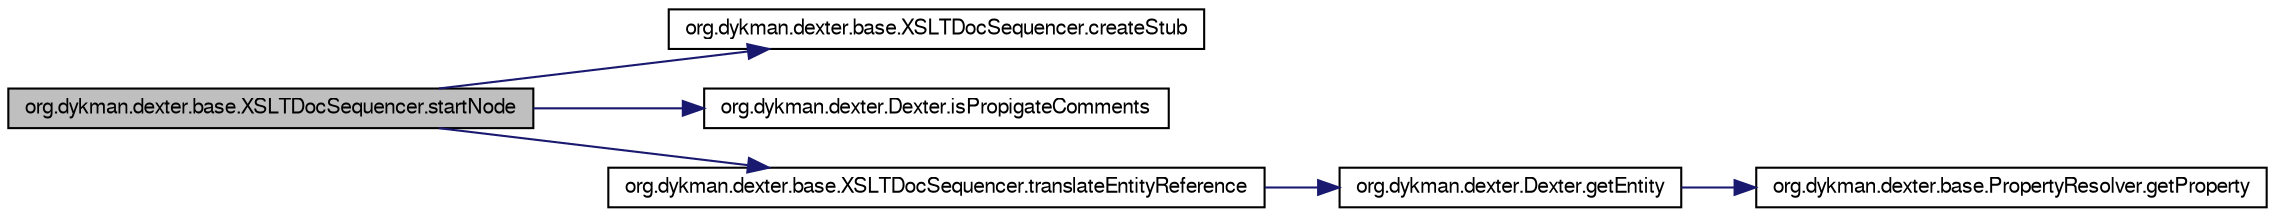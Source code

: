 digraph G
{
  bgcolor="transparent";
  edge [fontname="FreeSans",fontsize=10,labelfontname="FreeSans",labelfontsize=10];
  node [fontname="FreeSans",fontsize=10,shape=record];
  rankdir=LR;
  Node1 [label="org.dykman.dexter.base.XSLTDocSequencer.startNode",height=0.2,width=0.4,color="black", fillcolor="grey75", style="filled" fontcolor="black"];
  Node1 -> Node2 [color="midnightblue",fontsize=10,style="solid",fontname="FreeSans"];
  Node2 [label="org.dykman.dexter.base.XSLTDocSequencer.createStub",height=0.2,width=0.4,color="black",URL="$classorg_1_1dykman_1_1dexter_1_1base_1_1XSLTDocSequencer.html#720e40aad7a495517de5a35777998dc6"];
  Node1 -> Node3 [color="midnightblue",fontsize=10,style="solid",fontname="FreeSans"];
  Node3 [label="org.dykman.dexter.Dexter.isPropigateComments",height=0.2,width=0.4,color="black",URL="$classorg_1_1dykman_1_1dexter_1_1Dexter.html#42ada2706a595eaaca8efd7b49d98caa"];
  Node1 -> Node4 [color="midnightblue",fontsize=10,style="solid",fontname="FreeSans"];
  Node4 [label="org.dykman.dexter.base.XSLTDocSequencer.translateEntityReference",height=0.2,width=0.4,color="black",URL="$classorg_1_1dykman_1_1dexter_1_1base_1_1XSLTDocSequencer.html#056bb243e34ed929bb1d9f6f3f152392"];
  Node4 -> Node5 [color="midnightblue",fontsize=10,style="solid",fontname="FreeSans"];
  Node5 [label="org.dykman.dexter.Dexter.getEntity",height=0.2,width=0.4,color="black",URL="$classorg_1_1dykman_1_1dexter_1_1Dexter.html#b4bdc3eb74de8dd3e3654e61abef3d2e"];
  Node5 -> Node6 [color="midnightblue",fontsize=10,style="solid",fontname="FreeSans"];
  Node6 [label="org.dykman.dexter.base.PropertyResolver.getProperty",height=0.2,width=0.4,color="black",URL="$interfaceorg_1_1dykman_1_1dexter_1_1base_1_1PropertyResolver.html#3de06537c866ffc0907c7be72b56acaf"];
}
